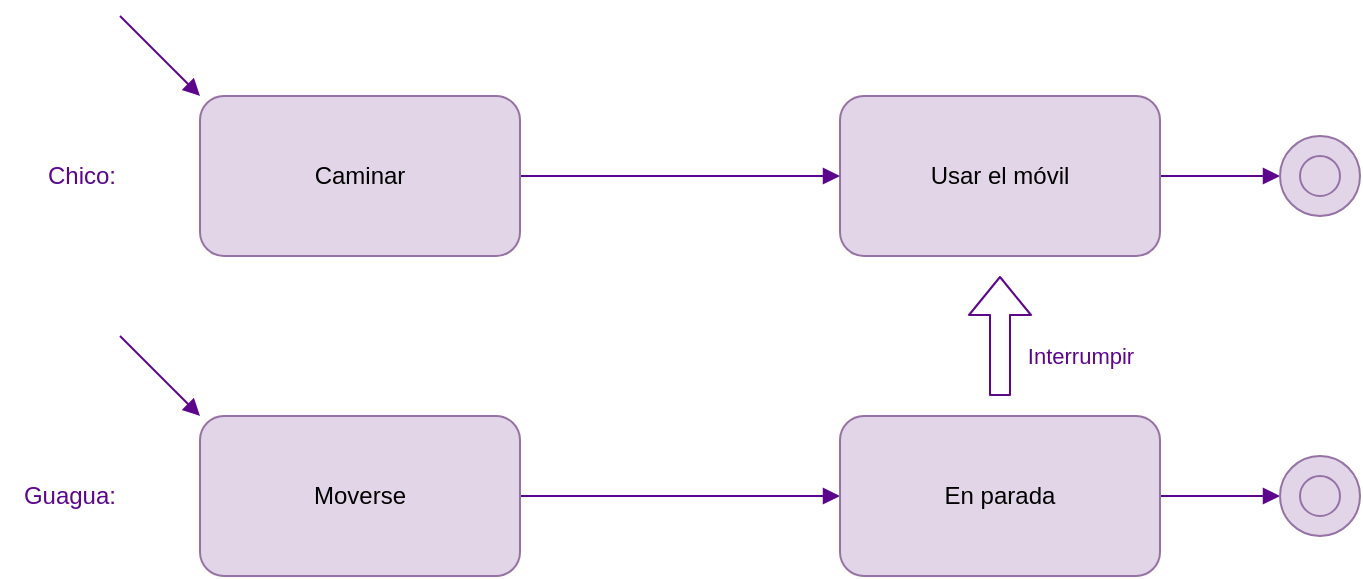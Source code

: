 <mxfile>
    <diagram id="-9VYPIOkSlmDUQdBUwYq" name="Page-1">
        <mxGraphModel dx="1703" dy="629" grid="1" gridSize="10" guides="1" tooltips="1" connect="1" arrows="1" fold="1" page="1" pageScale="1" pageWidth="850" pageHeight="1100" math="0" shadow="0">
            <root>
                <mxCell id="0"/>
                <mxCell id="1" parent="0"/>
                <mxCell id="72" style="edgeStyle=none;html=1;exitX=1;exitY=0.5;exitDx=0;exitDy=0;entryX=0;entryY=0.5;entryDx=0;entryDy=0;strokeColor=#5C068C;endArrow=block;endFill=1;" parent="1" source="65" target="71" edge="1">
                    <mxGeometry relative="1" as="geometry"/>
                </mxCell>
                <mxCell id="65" value="Usar el móvil" style="rounded=1;whiteSpace=wrap;html=1;fillColor=#e1d5e7;strokeColor=#9673a6;" parent="1" vertex="1">
                    <mxGeometry x="360" y="160" width="160" height="80" as="geometry"/>
                </mxCell>
                <mxCell id="74" style="edgeStyle=none;html=1;exitX=1;exitY=0.5;exitDx=0;exitDy=0;entryX=0;entryY=0.5;entryDx=0;entryDy=0;strokeColor=#5C068C;endArrow=block;endFill=1;" edge="1" parent="1" source="66" target="65">
                    <mxGeometry relative="1" as="geometry"/>
                </mxCell>
                <mxCell id="66" value="Caminar" style="rounded=1;whiteSpace=wrap;html=1;fillColor=#e1d5e7;strokeColor=#9673a6;" parent="1" vertex="1">
                    <mxGeometry x="40" y="160" width="160" height="80" as="geometry"/>
                </mxCell>
                <mxCell id="69" value="" style="endArrow=block;html=1;strokeColor=#5C068C;entryX=0;entryY=0;entryDx=0;entryDy=0;endFill=1;" parent="1" target="66" edge="1">
                    <mxGeometry width="50" height="50" relative="1" as="geometry">
                        <mxPoint y="120" as="sourcePoint"/>
                        <mxPoint x="170" y="200" as="targetPoint"/>
                    </mxGeometry>
                </mxCell>
                <mxCell id="71" value="" style="ellipse;whiteSpace=wrap;html=1;aspect=fixed;fillColor=#e1d5e7;strokeColor=#9673a6;" parent="1" vertex="1">
                    <mxGeometry x="580" y="180" width="40" height="40" as="geometry"/>
                </mxCell>
                <mxCell id="73" value="" style="ellipse;whiteSpace=wrap;html=1;aspect=fixed;fillColor=#e1d5e7;strokeColor=#9673a6;" parent="1" vertex="1">
                    <mxGeometry x="590" y="190" width="20" height="20" as="geometry"/>
                </mxCell>
                <mxCell id="79" style="edgeStyle=none;html=1;exitX=1;exitY=0.5;exitDx=0;exitDy=0;entryX=0;entryY=0.5;entryDx=0;entryDy=0;strokeColor=#5C068C;endArrow=block;endFill=1;" edge="1" parent="1" source="75" target="76">
                    <mxGeometry relative="1" as="geometry"/>
                </mxCell>
                <mxCell id="75" value="Moverse" style="rounded=1;whiteSpace=wrap;html=1;fillColor=#e1d5e7;strokeColor=#9673a6;" vertex="1" parent="1">
                    <mxGeometry x="40" y="320" width="160" height="80" as="geometry"/>
                </mxCell>
                <mxCell id="82" style="edgeStyle=none;html=1;exitX=1;exitY=0.5;exitDx=0;exitDy=0;entryX=0;entryY=0.5;entryDx=0;entryDy=0;strokeColor=#5C068C;endArrow=block;endFill=1;" edge="1" parent="1" source="76" target="80">
                    <mxGeometry relative="1" as="geometry"/>
                </mxCell>
                <mxCell id="76" value="En parada" style="rounded=1;whiteSpace=wrap;html=1;fillColor=#e1d5e7;strokeColor=#9673a6;" vertex="1" parent="1">
                    <mxGeometry x="360" y="320" width="160" height="80" as="geometry"/>
                </mxCell>
                <mxCell id="78" value="" style="endArrow=block;html=1;strokeColor=#5C068C;entryX=0;entryY=0;entryDx=0;entryDy=0;endFill=1;" edge="1" parent="1" target="75">
                    <mxGeometry width="50" height="50" relative="1" as="geometry">
                        <mxPoint y="280" as="sourcePoint"/>
                        <mxPoint x="50" y="170" as="targetPoint"/>
                    </mxGeometry>
                </mxCell>
                <mxCell id="80" value="" style="ellipse;whiteSpace=wrap;html=1;aspect=fixed;fillColor=#e1d5e7;strokeColor=#9673a6;" vertex="1" parent="1">
                    <mxGeometry x="580" y="340" width="40" height="40" as="geometry"/>
                </mxCell>
                <mxCell id="81" value="" style="ellipse;whiteSpace=wrap;html=1;aspect=fixed;fillColor=#e1d5e7;strokeColor=#9673a6;" vertex="1" parent="1">
                    <mxGeometry x="590" y="350" width="20" height="20" as="geometry"/>
                </mxCell>
                <mxCell id="83" value="" style="shape=flexArrow;endArrow=classic;html=1;strokeColor=#5C068C;labelPosition=right;verticalLabelPosition=middle;align=left;verticalAlign=middle;" edge="1" parent="1">
                    <mxGeometry width="50" height="50" relative="1" as="geometry">
                        <mxPoint x="440" y="310" as="sourcePoint"/>
                        <mxPoint x="440" y="250" as="targetPoint"/>
                    </mxGeometry>
                </mxCell>
                <mxCell id="86" value="Interrumpir" style="edgeLabel;html=1;align=center;verticalAlign=middle;resizable=0;points=[];fontColor=#5C068C;" vertex="1" connectable="0" parent="83">
                    <mxGeometry x="-0.389" y="3" relative="1" as="geometry">
                        <mxPoint x="43" y="-2" as="offset"/>
                    </mxGeometry>
                </mxCell>
                <mxCell id="87" value="Guagua:" style="text;html=1;strokeColor=none;fillColor=none;align=right;verticalAlign=middle;whiteSpace=wrap;rounded=0;fontColor=#5C068C;" vertex="1" parent="1">
                    <mxGeometry x="-60" y="345" width="60" height="30" as="geometry"/>
                </mxCell>
                <mxCell id="88" value="Chico:" style="text;html=1;strokeColor=none;fillColor=none;align=right;verticalAlign=middle;whiteSpace=wrap;rounded=0;fontColor=#5C068C;" vertex="1" parent="1">
                    <mxGeometry x="-60" y="185" width="60" height="30" as="geometry"/>
                </mxCell>
            </root>
        </mxGraphModel>
    </diagram>
</mxfile>